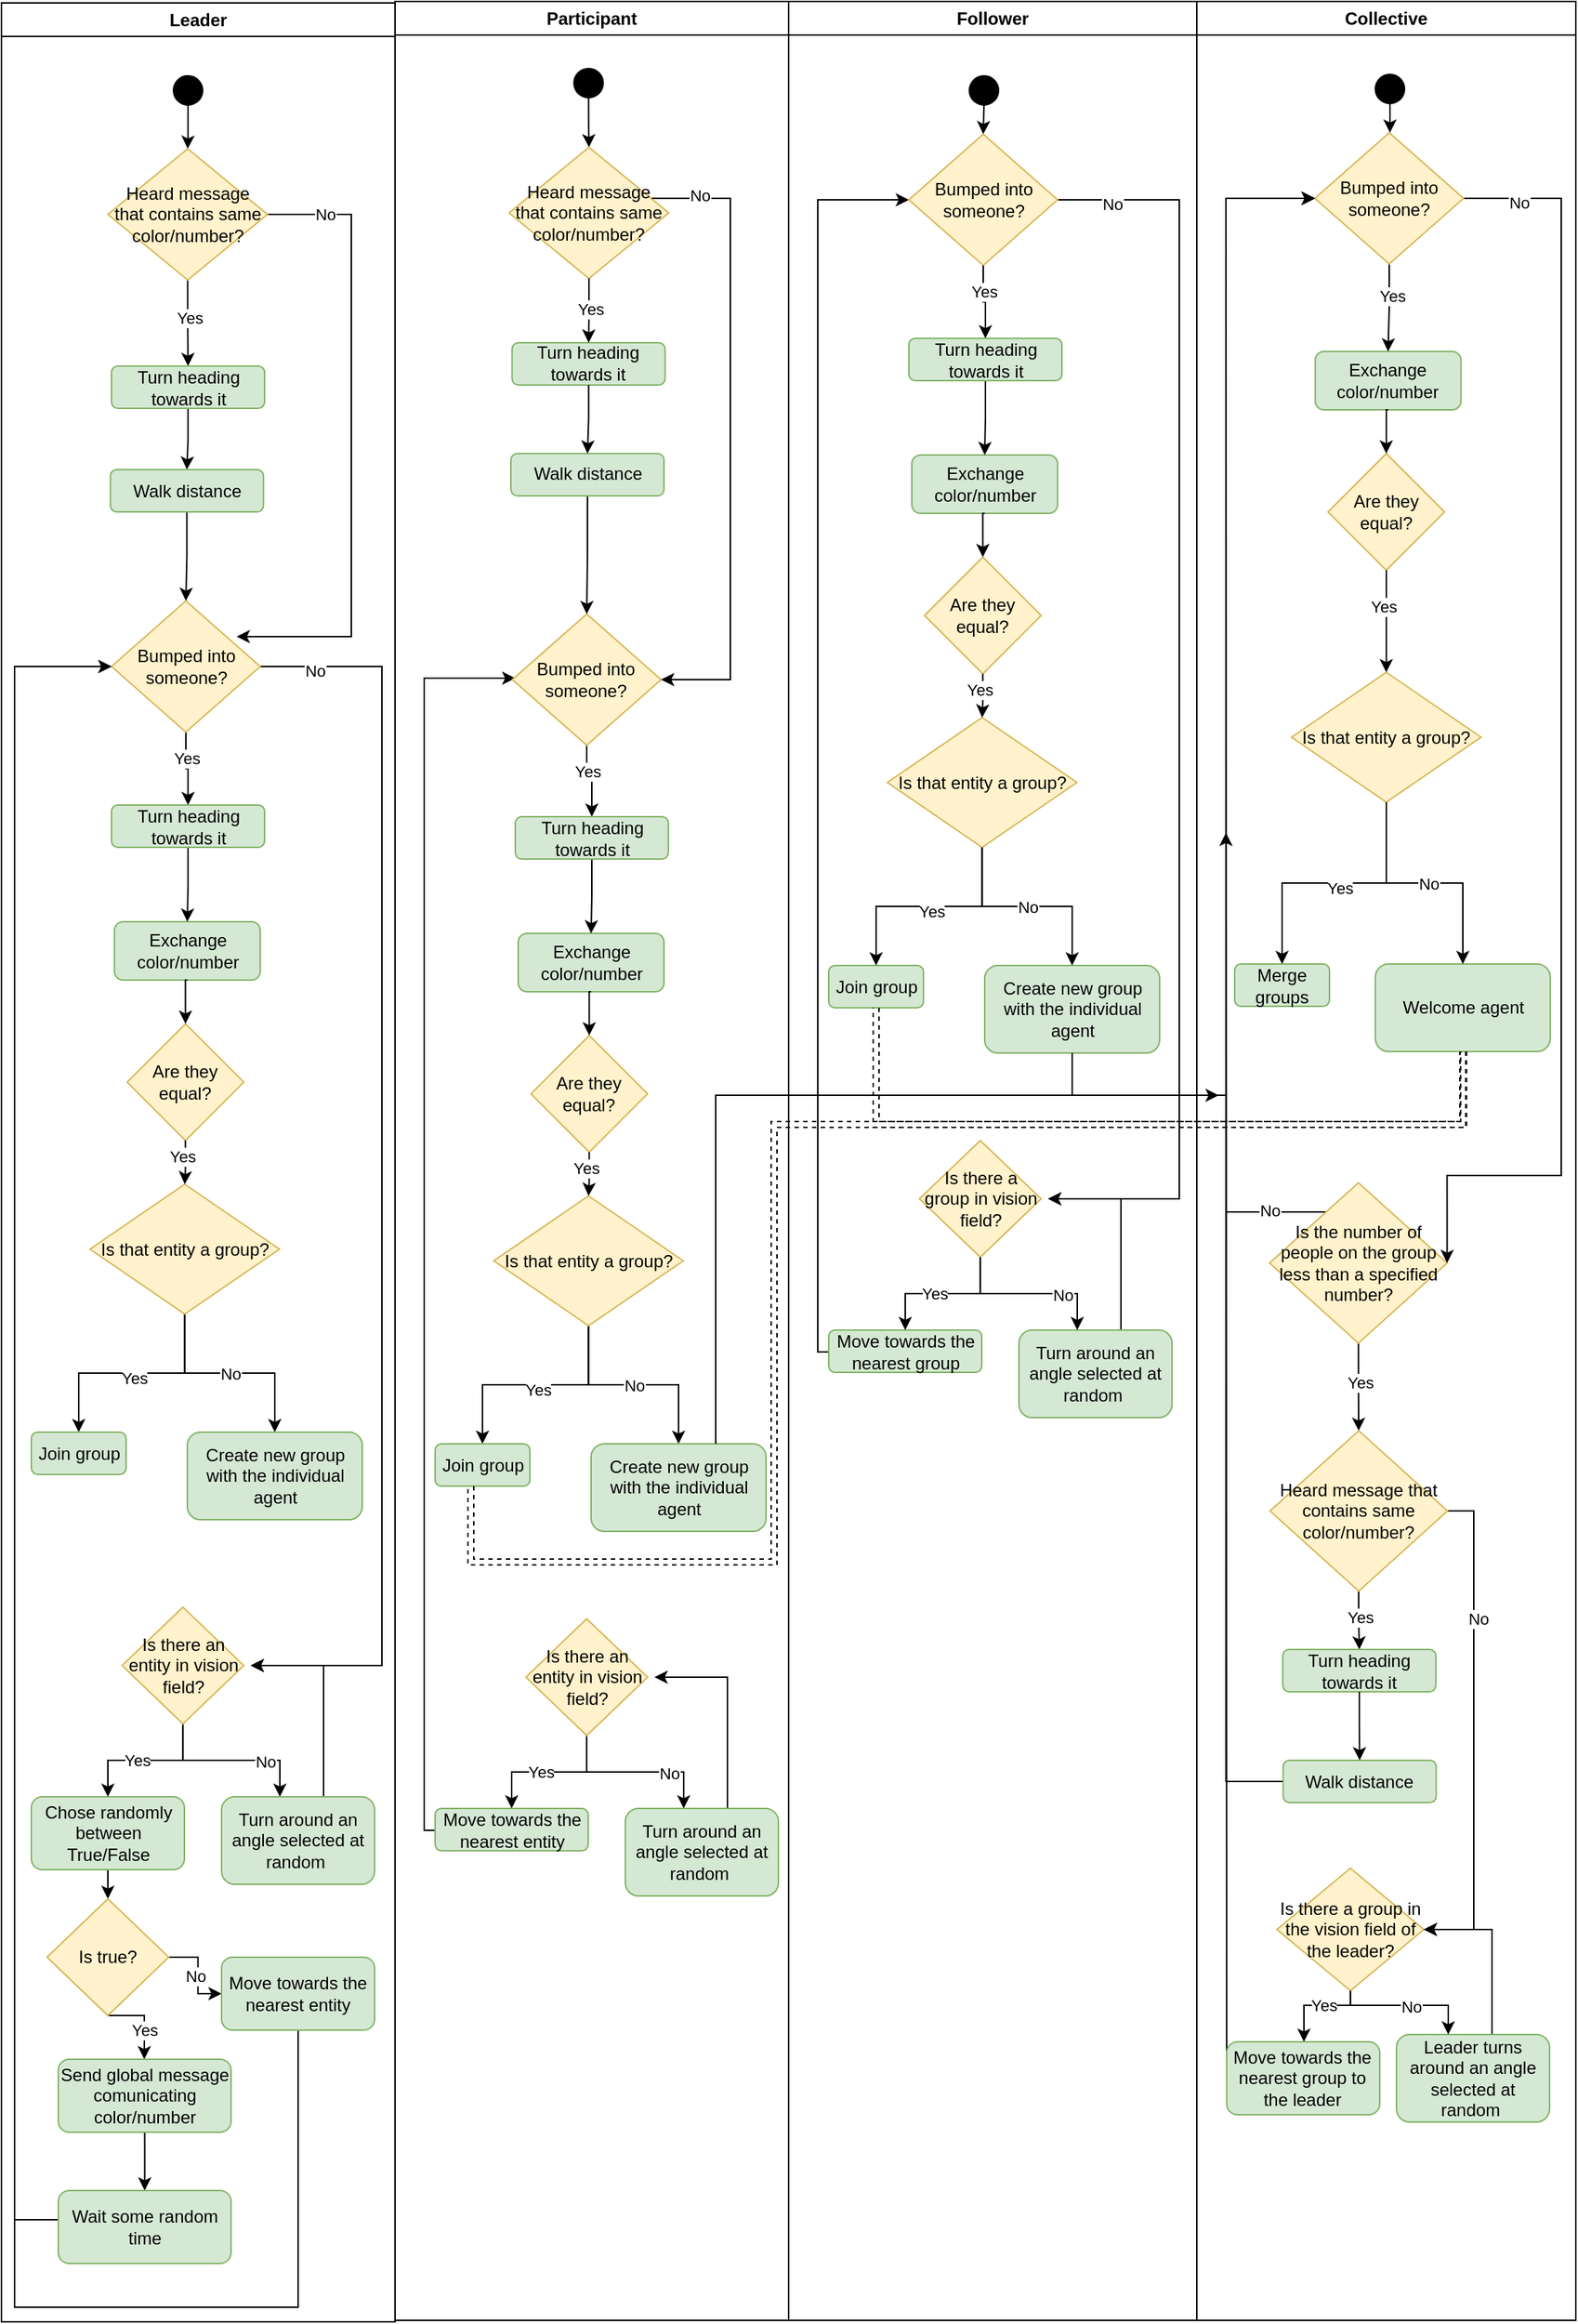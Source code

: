 <mxfile version="21.6.9" type="github">
  <diagram id="C5RBs43oDa-KdzZeNtuy" name="Page-1">
    <mxGraphModel dx="1271" dy="773" grid="1" gridSize="10" guides="1" tooltips="1" connect="1" arrows="1" fold="1" page="1" pageScale="1" pageWidth="827" pageHeight="1169" math="0" shadow="0">
      <root>
        <mxCell id="WIyWlLk6GJQsqaUBKTNV-0" />
        <mxCell id="WIyWlLk6GJQsqaUBKTNV-1" parent="WIyWlLk6GJQsqaUBKTNV-0" />
        <mxCell id="8fKHrNLKyTlODffvuiKL-0" value="Follower" style="swimlane;whiteSpace=wrap;html=1;" vertex="1" parent="WIyWlLk6GJQsqaUBKTNV-1">
          <mxGeometry x="550" y="20" width="280" height="1590" as="geometry" />
        </mxCell>
        <mxCell id="8fKHrNLKyTlODffvuiKL-1" style="edgeStyle=orthogonalEdgeStyle;rounded=0;orthogonalLoop=1;jettySize=auto;html=1;exitX=0.5;exitY=1;exitDx=0;exitDy=0;entryX=0.5;entryY=0;entryDx=0;entryDy=0;" edge="1" parent="8fKHrNLKyTlODffvuiKL-0" source="8fKHrNLKyTlODffvuiKL-2" target="8fKHrNLKyTlODffvuiKL-22">
          <mxGeometry relative="1" as="geometry" />
        </mxCell>
        <mxCell id="8fKHrNLKyTlODffvuiKL-2" value="" style="ellipse;whiteSpace=wrap;html=1;aspect=fixed;fillColor=#000000;" vertex="1" parent="8fKHrNLKyTlODffvuiKL-0">
          <mxGeometry x="124" y="51" width="20" height="20" as="geometry" />
        </mxCell>
        <mxCell id="8fKHrNLKyTlODffvuiKL-3" style="edgeStyle=orthogonalEdgeStyle;rounded=0;orthogonalLoop=1;jettySize=auto;html=1;exitX=0.5;exitY=1;exitDx=0;exitDy=0;entryX=0;entryY=0.5;entryDx=0;entryDy=0;" edge="1" parent="8fKHrNLKyTlODffvuiKL-0" source="8fKHrNLKyTlODffvuiKL-4">
          <mxGeometry relative="1" as="geometry">
            <mxPoint x="89.74" y="821" as="sourcePoint" />
            <mxPoint x="82.5" y="136" as="targetPoint" />
            <Array as="points">
              <mxPoint x="83" y="940" />
              <mxPoint x="83" y="926" />
              <mxPoint x="20" y="926" />
              <mxPoint x="20" y="136" />
            </Array>
          </mxGeometry>
        </mxCell>
        <mxCell id="8fKHrNLKyTlODffvuiKL-4" value="Move towards the nearest group" style="rounded=1;whiteSpace=wrap;html=1;fillColor=#d5e8d4;strokeColor=#82b366;" vertex="1" parent="8fKHrNLKyTlODffvuiKL-0">
          <mxGeometry x="27.5" y="911" width="105" height="29" as="geometry" />
        </mxCell>
        <mxCell id="8fKHrNLKyTlODffvuiKL-5" value="Exchange color/number" style="rounded=1;whiteSpace=wrap;html=1;fillColor=#d5e8d4;strokeColor=#82b366;" vertex="1" parent="8fKHrNLKyTlODffvuiKL-0">
          <mxGeometry x="84.5" y="311" width="100" height="40" as="geometry" />
        </mxCell>
        <mxCell id="8fKHrNLKyTlODffvuiKL-6" value="Are they equal?" style="rhombus;whiteSpace=wrap;html=1;fillColor=#fff2cc;strokeColor=#d6b656;" vertex="1" parent="8fKHrNLKyTlODffvuiKL-0">
          <mxGeometry x="93.24" y="381" width="80" height="80" as="geometry" />
        </mxCell>
        <mxCell id="8fKHrNLKyTlODffvuiKL-7" style="edgeStyle=orthogonalEdgeStyle;rounded=0;orthogonalLoop=1;jettySize=auto;html=1;exitX=0.5;exitY=1;exitDx=0;exitDy=0;entryX=0.5;entryY=0;entryDx=0;entryDy=0;" edge="1" parent="8fKHrNLKyTlODffvuiKL-0" source="8fKHrNLKyTlODffvuiKL-5" target="8fKHrNLKyTlODffvuiKL-6">
          <mxGeometry relative="1" as="geometry" />
        </mxCell>
        <mxCell id="8fKHrNLKyTlODffvuiKL-8" value="Is that entity a group?" style="rhombus;whiteSpace=wrap;html=1;fillColor=#fff2cc;strokeColor=#d6b656;" vertex="1" parent="8fKHrNLKyTlODffvuiKL-0">
          <mxGeometry x="67.74" y="491" width="130" height="89" as="geometry" />
        </mxCell>
        <mxCell id="8fKHrNLKyTlODffvuiKL-9" style="edgeStyle=orthogonalEdgeStyle;rounded=0;orthogonalLoop=1;jettySize=auto;html=1;entryX=0.5;entryY=0;entryDx=0;entryDy=0;" edge="1" parent="8fKHrNLKyTlODffvuiKL-0" source="8fKHrNLKyTlODffvuiKL-6" target="8fKHrNLKyTlODffvuiKL-8">
          <mxGeometry relative="1" as="geometry" />
        </mxCell>
        <mxCell id="8fKHrNLKyTlODffvuiKL-10" value="Yes" style="edgeLabel;html=1;align=center;verticalAlign=middle;resizable=0;points=[];" vertex="1" connectable="0" parent="8fKHrNLKyTlODffvuiKL-9">
          <mxGeometry x="-0.262" y="-2" relative="1" as="geometry">
            <mxPoint y="-1" as="offset" />
          </mxGeometry>
        </mxCell>
        <mxCell id="8fKHrNLKyTlODffvuiKL-11" value="Create new group with the individual agent" style="rounded=1;whiteSpace=wrap;html=1;fillColor=#d5e8d4;strokeColor=#82b366;" vertex="1" parent="8fKHrNLKyTlODffvuiKL-0">
          <mxGeometry x="134.5" y="661" width="120" height="60" as="geometry" />
        </mxCell>
        <mxCell id="8fKHrNLKyTlODffvuiKL-12" style="edgeStyle=orthogonalEdgeStyle;rounded=0;orthogonalLoop=1;jettySize=auto;html=1;entryX=0.5;entryY=0;entryDx=0;entryDy=0;" edge="1" parent="8fKHrNLKyTlODffvuiKL-0" source="8fKHrNLKyTlODffvuiKL-8" target="8fKHrNLKyTlODffvuiKL-11">
          <mxGeometry relative="1" as="geometry" />
        </mxCell>
        <mxCell id="8fKHrNLKyTlODffvuiKL-13" value="No" style="edgeLabel;html=1;align=center;verticalAlign=middle;resizable=0;points=[];" vertex="1" connectable="0" parent="8fKHrNLKyTlODffvuiKL-12">
          <mxGeometry x="0.214" relative="1" as="geometry">
            <mxPoint x="-15" as="offset" />
          </mxGeometry>
        </mxCell>
        <mxCell id="8fKHrNLKyTlODffvuiKL-14" value="Join group" style="rounded=1;whiteSpace=wrap;html=1;fillColor=#d5e8d4;strokeColor=#82b366;" vertex="1" parent="8fKHrNLKyTlODffvuiKL-0">
          <mxGeometry x="27.5" y="661" width="65" height="29" as="geometry" />
        </mxCell>
        <mxCell id="8fKHrNLKyTlODffvuiKL-15" style="edgeStyle=orthogonalEdgeStyle;rounded=0;orthogonalLoop=1;jettySize=auto;html=1;" edge="1" parent="8fKHrNLKyTlODffvuiKL-0" source="8fKHrNLKyTlODffvuiKL-8" target="8fKHrNLKyTlODffvuiKL-14">
          <mxGeometry relative="1" as="geometry" />
        </mxCell>
        <mxCell id="8fKHrNLKyTlODffvuiKL-16" value="Yes" style="edgeLabel;html=1;align=center;verticalAlign=middle;resizable=0;points=[];" vertex="1" connectable="0" parent="8fKHrNLKyTlODffvuiKL-15">
          <mxGeometry x="-0.148" y="3" relative="1" as="geometry">
            <mxPoint x="-10" as="offset" />
          </mxGeometry>
        </mxCell>
        <mxCell id="8fKHrNLKyTlODffvuiKL-17" style="edgeStyle=orthogonalEdgeStyle;rounded=0;orthogonalLoop=1;jettySize=auto;html=1;" edge="1" parent="8fKHrNLKyTlODffvuiKL-0" source="8fKHrNLKyTlODffvuiKL-19" target="8fKHrNLKyTlODffvuiKL-4">
          <mxGeometry relative="1" as="geometry" />
        </mxCell>
        <mxCell id="8fKHrNLKyTlODffvuiKL-18" value="Yes" style="edgeLabel;html=1;align=center;verticalAlign=middle;resizable=0;points=[];" vertex="1" connectable="0" parent="8fKHrNLKyTlODffvuiKL-17">
          <mxGeometry x="-0.413" y="-5" relative="1" as="geometry">
            <mxPoint x="-27" y="5" as="offset" />
          </mxGeometry>
        </mxCell>
        <mxCell id="8fKHrNLKyTlODffvuiKL-19" value="Is there a group in vision field?" style="rhombus;whiteSpace=wrap;html=1;fillColor=#fff2cc;strokeColor=#d6b656;" vertex="1" parent="8fKHrNLKyTlODffvuiKL-0">
          <mxGeometry x="89.74" y="781" width="83.5" height="80" as="geometry" />
        </mxCell>
        <mxCell id="8fKHrNLKyTlODffvuiKL-20" style="edgeStyle=orthogonalEdgeStyle;rounded=0;orthogonalLoop=1;jettySize=auto;html=1;" edge="1" parent="8fKHrNLKyTlODffvuiKL-0" source="8fKHrNLKyTlODffvuiKL-22">
          <mxGeometry relative="1" as="geometry">
            <mxPoint x="178" y="821" as="targetPoint" />
            <Array as="points">
              <mxPoint x="268" y="136" />
              <mxPoint x="268" y="821" />
            </Array>
          </mxGeometry>
        </mxCell>
        <mxCell id="8fKHrNLKyTlODffvuiKL-21" value="No" style="edgeLabel;html=1;align=center;verticalAlign=middle;resizable=0;points=[];" vertex="1" connectable="0" parent="8fKHrNLKyTlODffvuiKL-20">
          <mxGeometry x="-0.913" y="-3" relative="1" as="geometry">
            <mxPoint as="offset" />
          </mxGeometry>
        </mxCell>
        <mxCell id="8fKHrNLKyTlODffvuiKL-22" value="Bumped into someone?" style="rhombus;whiteSpace=wrap;html=1;fillColor=#fff2cc;strokeColor=#d6b656;" vertex="1" parent="8fKHrNLKyTlODffvuiKL-0">
          <mxGeometry x="82.5" y="91" width="102" height="90" as="geometry" />
        </mxCell>
        <mxCell id="8fKHrNLKyTlODffvuiKL-23" style="edgeStyle=orthogonalEdgeStyle;rounded=0;orthogonalLoop=1;jettySize=auto;html=1;exitX=0.5;exitY=1;exitDx=0;exitDy=0;" edge="1" parent="8fKHrNLKyTlODffvuiKL-0" source="8fKHrNLKyTlODffvuiKL-24" target="8fKHrNLKyTlODffvuiKL-5">
          <mxGeometry relative="1" as="geometry" />
        </mxCell>
        <mxCell id="8fKHrNLKyTlODffvuiKL-24" value="Turn heading towards it" style="rounded=1;whiteSpace=wrap;html=1;fillColor=#d5e8d4;strokeColor=#82b366;" vertex="1" parent="8fKHrNLKyTlODffvuiKL-0">
          <mxGeometry x="82.5" y="231" width="105" height="29" as="geometry" />
        </mxCell>
        <mxCell id="8fKHrNLKyTlODffvuiKL-25" style="edgeStyle=orthogonalEdgeStyle;rounded=0;orthogonalLoop=1;jettySize=auto;html=1;exitX=0.5;exitY=1;exitDx=0;exitDy=0;" edge="1" parent="8fKHrNLKyTlODffvuiKL-0" source="8fKHrNLKyTlODffvuiKL-22" target="8fKHrNLKyTlODffvuiKL-24">
          <mxGeometry relative="1" as="geometry" />
        </mxCell>
        <mxCell id="8fKHrNLKyTlODffvuiKL-26" value="Yes" style="edgeLabel;html=1;align=center;verticalAlign=middle;resizable=0;points=[];" vertex="1" connectable="0" parent="8fKHrNLKyTlODffvuiKL-25">
          <mxGeometry x="-0.438" y="4" relative="1" as="geometry">
            <mxPoint x="-4" y="3" as="offset" />
          </mxGeometry>
        </mxCell>
        <mxCell id="8fKHrNLKyTlODffvuiKL-27" style="edgeStyle=orthogonalEdgeStyle;rounded=0;orthogonalLoop=1;jettySize=auto;html=1;" edge="1" parent="8fKHrNLKyTlODffvuiKL-0" source="8fKHrNLKyTlODffvuiKL-28">
          <mxGeometry relative="1" as="geometry">
            <mxPoint x="178" y="821" as="targetPoint" />
            <Array as="points">
              <mxPoint x="228" y="821" />
            </Array>
          </mxGeometry>
        </mxCell>
        <mxCell id="8fKHrNLKyTlODffvuiKL-28" value="Turn around an angle selected at random&amp;nbsp;" style="rounded=1;whiteSpace=wrap;html=1;fillColor=#d5e8d4;strokeColor=#82b366;" vertex="1" parent="8fKHrNLKyTlODffvuiKL-0">
          <mxGeometry x="158" y="911" width="105" height="60" as="geometry" />
        </mxCell>
        <mxCell id="8fKHrNLKyTlODffvuiKL-29" style="edgeStyle=orthogonalEdgeStyle;rounded=0;orthogonalLoop=1;jettySize=auto;html=1;" edge="1" parent="8fKHrNLKyTlODffvuiKL-0" source="8fKHrNLKyTlODffvuiKL-19" target="8fKHrNLKyTlODffvuiKL-28">
          <mxGeometry relative="1" as="geometry">
            <Array as="points">
              <mxPoint x="131" y="886" />
              <mxPoint x="198" y="886" />
            </Array>
          </mxGeometry>
        </mxCell>
        <mxCell id="8fKHrNLKyTlODffvuiKL-30" value="No" style="edgeLabel;html=1;align=center;verticalAlign=middle;resizable=0;points=[];" vertex="1" connectable="0" parent="8fKHrNLKyTlODffvuiKL-29">
          <mxGeometry x="0.239" y="-1" relative="1" as="geometry">
            <mxPoint x="9" as="offset" />
          </mxGeometry>
        </mxCell>
        <mxCell id="8fKHrNLKyTlODffvuiKL-31" value="Participant" style="swimlane;whiteSpace=wrap;html=1;startSize=23;" vertex="1" parent="WIyWlLk6GJQsqaUBKTNV-1">
          <mxGeometry x="280" y="20" width="270" height="1590" as="geometry" />
        </mxCell>
        <mxCell id="8fKHrNLKyTlODffvuiKL-34" style="edgeStyle=orthogonalEdgeStyle;rounded=0;orthogonalLoop=1;jettySize=auto;html=1;exitX=0.5;exitY=1;exitDx=0;exitDy=0;entryX=0;entryY=0.5;entryDx=0;entryDy=0;" edge="1" parent="8fKHrNLKyTlODffvuiKL-31" source="8fKHrNLKyTlODffvuiKL-35">
          <mxGeometry relative="1" as="geometry">
            <mxPoint x="89.74" y="1149" as="sourcePoint" />
            <mxPoint x="82.5" y="464" as="targetPoint" />
            <Array as="points">
              <mxPoint x="83" y="1268" />
              <mxPoint x="83" y="1254" />
              <mxPoint x="20" y="1254" />
              <mxPoint x="20" y="464" />
            </Array>
          </mxGeometry>
        </mxCell>
        <mxCell id="8fKHrNLKyTlODffvuiKL-35" value="Move towards the nearest entity" style="rounded=1;whiteSpace=wrap;html=1;fillColor=#d5e8d4;strokeColor=#82b366;" vertex="1" parent="8fKHrNLKyTlODffvuiKL-31">
          <mxGeometry x="27.5" y="1239" width="105" height="29" as="geometry" />
        </mxCell>
        <mxCell id="8fKHrNLKyTlODffvuiKL-36" value="Exchange color/number" style="rounded=1;whiteSpace=wrap;html=1;fillColor=#d5e8d4;strokeColor=#82b366;" vertex="1" parent="8fKHrNLKyTlODffvuiKL-31">
          <mxGeometry x="84.5" y="639" width="100" height="40" as="geometry" />
        </mxCell>
        <mxCell id="8fKHrNLKyTlODffvuiKL-37" value="Are they equal?" style="rhombus;whiteSpace=wrap;html=1;fillColor=#fff2cc;strokeColor=#d6b656;" vertex="1" parent="8fKHrNLKyTlODffvuiKL-31">
          <mxGeometry x="93.24" y="709" width="80" height="80" as="geometry" />
        </mxCell>
        <mxCell id="8fKHrNLKyTlODffvuiKL-38" style="edgeStyle=orthogonalEdgeStyle;rounded=0;orthogonalLoop=1;jettySize=auto;html=1;exitX=0.5;exitY=1;exitDx=0;exitDy=0;entryX=0.5;entryY=0;entryDx=0;entryDy=0;" edge="1" parent="8fKHrNLKyTlODffvuiKL-31" source="8fKHrNLKyTlODffvuiKL-36" target="8fKHrNLKyTlODffvuiKL-37">
          <mxGeometry relative="1" as="geometry" />
        </mxCell>
        <mxCell id="8fKHrNLKyTlODffvuiKL-39" style="edgeStyle=orthogonalEdgeStyle;rounded=0;orthogonalLoop=1;jettySize=auto;html=1;entryX=0.5;entryY=0;entryDx=0;entryDy=0;" edge="1" parent="8fKHrNLKyTlODffvuiKL-31" source="8fKHrNLKyTlODffvuiKL-43" target="8fKHrNLKyTlODffvuiKL-46">
          <mxGeometry relative="1" as="geometry" />
        </mxCell>
        <mxCell id="8fKHrNLKyTlODffvuiKL-40" value="No" style="edgeLabel;html=1;align=center;verticalAlign=middle;resizable=0;points=[];" vertex="1" connectable="0" parent="8fKHrNLKyTlODffvuiKL-39">
          <mxGeometry x="0.214" relative="1" as="geometry">
            <mxPoint x="-15" as="offset" />
          </mxGeometry>
        </mxCell>
        <mxCell id="8fKHrNLKyTlODffvuiKL-41" style="edgeStyle=orthogonalEdgeStyle;rounded=0;orthogonalLoop=1;jettySize=auto;html=1;" edge="1" parent="8fKHrNLKyTlODffvuiKL-31" source="8fKHrNLKyTlODffvuiKL-43" target="8fKHrNLKyTlODffvuiKL-47">
          <mxGeometry relative="1" as="geometry" />
        </mxCell>
        <mxCell id="8fKHrNLKyTlODffvuiKL-42" value="Yes" style="edgeLabel;html=1;align=center;verticalAlign=middle;resizable=0;points=[];" vertex="1" connectable="0" parent="8fKHrNLKyTlODffvuiKL-41">
          <mxGeometry x="-0.148" y="3" relative="1" as="geometry">
            <mxPoint x="-10" as="offset" />
          </mxGeometry>
        </mxCell>
        <mxCell id="8fKHrNLKyTlODffvuiKL-43" value="Is that entity a group?" style="rhombus;whiteSpace=wrap;html=1;fillColor=#fff2cc;strokeColor=#d6b656;" vertex="1" parent="8fKHrNLKyTlODffvuiKL-31">
          <mxGeometry x="67.74" y="819" width="130" height="89" as="geometry" />
        </mxCell>
        <mxCell id="8fKHrNLKyTlODffvuiKL-44" style="edgeStyle=orthogonalEdgeStyle;rounded=0;orthogonalLoop=1;jettySize=auto;html=1;entryX=0.5;entryY=0;entryDx=0;entryDy=0;" edge="1" parent="8fKHrNLKyTlODffvuiKL-31" source="8fKHrNLKyTlODffvuiKL-37" target="8fKHrNLKyTlODffvuiKL-43">
          <mxGeometry relative="1" as="geometry" />
        </mxCell>
        <mxCell id="8fKHrNLKyTlODffvuiKL-45" value="Yes" style="edgeLabel;html=1;align=center;verticalAlign=middle;resizable=0;points=[];" vertex="1" connectable="0" parent="8fKHrNLKyTlODffvuiKL-44">
          <mxGeometry x="-0.262" y="-2" relative="1" as="geometry">
            <mxPoint y="-1" as="offset" />
          </mxGeometry>
        </mxCell>
        <mxCell id="8fKHrNLKyTlODffvuiKL-46" value="Create new group with the individual agent" style="rounded=1;whiteSpace=wrap;html=1;fillColor=#d5e8d4;strokeColor=#82b366;" vertex="1" parent="8fKHrNLKyTlODffvuiKL-31">
          <mxGeometry x="134.5" y="989" width="120" height="60" as="geometry" />
        </mxCell>
        <mxCell id="8fKHrNLKyTlODffvuiKL-47" value="Join group" style="rounded=1;whiteSpace=wrap;html=1;fillColor=#d5e8d4;strokeColor=#82b366;" vertex="1" parent="8fKHrNLKyTlODffvuiKL-31">
          <mxGeometry x="27.5" y="989" width="65" height="29" as="geometry" />
        </mxCell>
        <mxCell id="8fKHrNLKyTlODffvuiKL-48" style="edgeStyle=orthogonalEdgeStyle;rounded=0;orthogonalLoop=1;jettySize=auto;html=1;" edge="1" parent="8fKHrNLKyTlODffvuiKL-31" source="8fKHrNLKyTlODffvuiKL-52" target="8fKHrNLKyTlODffvuiKL-35">
          <mxGeometry relative="1" as="geometry" />
        </mxCell>
        <mxCell id="8fKHrNLKyTlODffvuiKL-49" value="Yes" style="edgeLabel;html=1;align=center;verticalAlign=middle;resizable=0;points=[];" vertex="1" connectable="0" parent="8fKHrNLKyTlODffvuiKL-48">
          <mxGeometry x="-0.413" y="-5" relative="1" as="geometry">
            <mxPoint x="-27" y="5" as="offset" />
          </mxGeometry>
        </mxCell>
        <mxCell id="8fKHrNLKyTlODffvuiKL-50" style="edgeStyle=orthogonalEdgeStyle;rounded=0;orthogonalLoop=1;jettySize=auto;html=1;" edge="1" parent="8fKHrNLKyTlODffvuiKL-31" source="8fKHrNLKyTlODffvuiKL-52" target="8fKHrNLKyTlODffvuiKL-61">
          <mxGeometry relative="1" as="geometry">
            <Array as="points">
              <mxPoint x="131" y="1214" />
              <mxPoint x="198" y="1214" />
            </Array>
          </mxGeometry>
        </mxCell>
        <mxCell id="8fKHrNLKyTlODffvuiKL-51" value="No" style="edgeLabel;html=1;align=center;verticalAlign=middle;resizable=0;points=[];" vertex="1" connectable="0" parent="8fKHrNLKyTlODffvuiKL-50">
          <mxGeometry x="0.239" y="-1" relative="1" as="geometry">
            <mxPoint x="9" as="offset" />
          </mxGeometry>
        </mxCell>
        <mxCell id="8fKHrNLKyTlODffvuiKL-52" value="Is there an entity in vision field?" style="rhombus;whiteSpace=wrap;html=1;fillColor=#fff2cc;strokeColor=#d6b656;" vertex="1" parent="8fKHrNLKyTlODffvuiKL-31">
          <mxGeometry x="89.74" y="1109" width="83.5" height="80" as="geometry" />
        </mxCell>
        <mxCell id="8fKHrNLKyTlODffvuiKL-53" style="edgeStyle=orthogonalEdgeStyle;rounded=0;orthogonalLoop=1;jettySize=auto;html=1;exitX=0.5;exitY=1;exitDx=0;exitDy=0;" edge="1" parent="8fKHrNLKyTlODffvuiKL-31" source="8fKHrNLKyTlODffvuiKL-57" target="8fKHrNLKyTlODffvuiKL-59">
          <mxGeometry relative="1" as="geometry" />
        </mxCell>
        <mxCell id="8fKHrNLKyTlODffvuiKL-54" value="Yes" style="edgeLabel;html=1;align=center;verticalAlign=middle;resizable=0;points=[];" vertex="1" connectable="0" parent="8fKHrNLKyTlODffvuiKL-53">
          <mxGeometry x="-0.438" y="4" relative="1" as="geometry">
            <mxPoint x="-4" y="3" as="offset" />
          </mxGeometry>
        </mxCell>
        <mxCell id="8fKHrNLKyTlODffvuiKL-57" value="Bumped into someone?" style="rhombus;whiteSpace=wrap;html=1;fillColor=#fff2cc;strokeColor=#d6b656;" vertex="1" parent="8fKHrNLKyTlODffvuiKL-31">
          <mxGeometry x="80.49" y="420" width="102" height="90" as="geometry" />
        </mxCell>
        <mxCell id="8fKHrNLKyTlODffvuiKL-58" style="edgeStyle=orthogonalEdgeStyle;rounded=0;orthogonalLoop=1;jettySize=auto;html=1;exitX=0.5;exitY=1;exitDx=0;exitDy=0;" edge="1" parent="8fKHrNLKyTlODffvuiKL-31" source="8fKHrNLKyTlODffvuiKL-59" target="8fKHrNLKyTlODffvuiKL-36">
          <mxGeometry relative="1" as="geometry" />
        </mxCell>
        <mxCell id="8fKHrNLKyTlODffvuiKL-59" value="Turn heading towards it" style="rounded=1;whiteSpace=wrap;html=1;fillColor=#d5e8d4;strokeColor=#82b366;" vertex="1" parent="8fKHrNLKyTlODffvuiKL-31">
          <mxGeometry x="82.5" y="559" width="105" height="29" as="geometry" />
        </mxCell>
        <mxCell id="8fKHrNLKyTlODffvuiKL-60" style="edgeStyle=orthogonalEdgeStyle;rounded=0;orthogonalLoop=1;jettySize=auto;html=1;" edge="1" parent="8fKHrNLKyTlODffvuiKL-31" source="8fKHrNLKyTlODffvuiKL-61">
          <mxGeometry relative="1" as="geometry">
            <mxPoint x="178" y="1149" as="targetPoint" />
            <Array as="points">
              <mxPoint x="228" y="1149" />
            </Array>
          </mxGeometry>
        </mxCell>
        <mxCell id="8fKHrNLKyTlODffvuiKL-61" value="Turn around an angle selected at random&amp;nbsp;" style="rounded=1;whiteSpace=wrap;html=1;fillColor=#d5e8d4;strokeColor=#82b366;" vertex="1" parent="8fKHrNLKyTlODffvuiKL-31">
          <mxGeometry x="158" y="1239" width="105" height="60" as="geometry" />
        </mxCell>
        <mxCell id="8fKHrNLKyTlODffvuiKL-176" value="" style="edgeStyle=orthogonalEdgeStyle;rounded=0;orthogonalLoop=1;jettySize=auto;html=1;" edge="1" parent="8fKHrNLKyTlODffvuiKL-31" source="8fKHrNLKyTlODffvuiKL-164" target="8fKHrNLKyTlODffvuiKL-167">
          <mxGeometry relative="1" as="geometry" />
        </mxCell>
        <mxCell id="8fKHrNLKyTlODffvuiKL-164" value="" style="ellipse;whiteSpace=wrap;html=1;aspect=fixed;fillColor=#000000;" vertex="1" parent="8fKHrNLKyTlODffvuiKL-31">
          <mxGeometry x="122.76" y="45.97" width="20" height="20" as="geometry" />
        </mxCell>
        <mxCell id="8fKHrNLKyTlODffvuiKL-174" style="edgeStyle=orthogonalEdgeStyle;rounded=0;orthogonalLoop=1;jettySize=auto;html=1;" edge="1" parent="8fKHrNLKyTlODffvuiKL-31" source="8fKHrNLKyTlODffvuiKL-167" target="8fKHrNLKyTlODffvuiKL-57">
          <mxGeometry relative="1" as="geometry">
            <Array as="points">
              <mxPoint x="230" y="135" />
              <mxPoint x="230" y="465" />
            </Array>
          </mxGeometry>
        </mxCell>
        <mxCell id="8fKHrNLKyTlODffvuiKL-179" value="No" style="edgeLabel;html=1;align=center;verticalAlign=middle;resizable=0;points=[];" vertex="1" connectable="0" parent="8fKHrNLKyTlODffvuiKL-174">
          <mxGeometry x="-0.846" y="2" relative="1" as="geometry">
            <mxPoint as="offset" />
          </mxGeometry>
        </mxCell>
        <mxCell id="8fKHrNLKyTlODffvuiKL-167" value="Heard message that contains same color/number?" style="rhombus;whiteSpace=wrap;html=1;fillColor=#fff2cc;strokeColor=#d6b656;" vertex="1" parent="8fKHrNLKyTlODffvuiKL-31">
          <mxGeometry x="78.26" y="99.97" width="109.5" height="90" as="geometry" />
        </mxCell>
        <mxCell id="8fKHrNLKyTlODffvuiKL-169" value="Turn heading towards it" style="rounded=1;whiteSpace=wrap;html=1;fillColor=#d5e8d4;strokeColor=#82b366;" vertex="1" parent="8fKHrNLKyTlODffvuiKL-31">
          <mxGeometry x="80.26" y="233.97" width="105" height="29" as="geometry" />
        </mxCell>
        <mxCell id="8fKHrNLKyTlODffvuiKL-166" value="" style="edgeStyle=orthogonalEdgeStyle;rounded=0;orthogonalLoop=1;jettySize=auto;html=1;" edge="1" parent="8fKHrNLKyTlODffvuiKL-31" source="8fKHrNLKyTlODffvuiKL-167" target="8fKHrNLKyTlODffvuiKL-169">
          <mxGeometry relative="1" as="geometry" />
        </mxCell>
        <mxCell id="8fKHrNLKyTlODffvuiKL-172" value="Yes" style="edgeLabel;html=1;align=center;verticalAlign=middle;resizable=0;points=[];" vertex="1" connectable="0" parent="8fKHrNLKyTlODffvuiKL-166">
          <mxGeometry x="-0.195" y="1" relative="1" as="geometry">
            <mxPoint y="3" as="offset" />
          </mxGeometry>
        </mxCell>
        <mxCell id="8fKHrNLKyTlODffvuiKL-180" style="edgeStyle=orthogonalEdgeStyle;rounded=0;orthogonalLoop=1;jettySize=auto;html=1;" edge="1" parent="8fKHrNLKyTlODffvuiKL-31" source="8fKHrNLKyTlODffvuiKL-171" target="8fKHrNLKyTlODffvuiKL-57">
          <mxGeometry relative="1" as="geometry" />
        </mxCell>
        <mxCell id="8fKHrNLKyTlODffvuiKL-171" value="Walk distance" style="rounded=1;whiteSpace=wrap;html=1;fillColor=#d5e8d4;strokeColor=#82b366;" vertex="1" parent="8fKHrNLKyTlODffvuiKL-31">
          <mxGeometry x="79.5" y="309.97" width="105" height="29" as="geometry" />
        </mxCell>
        <mxCell id="8fKHrNLKyTlODffvuiKL-168" value="" style="edgeStyle=orthogonalEdgeStyle;rounded=0;orthogonalLoop=1;jettySize=auto;html=1;" edge="1" parent="8fKHrNLKyTlODffvuiKL-31" source="8fKHrNLKyTlODffvuiKL-169" target="8fKHrNLKyTlODffvuiKL-171">
          <mxGeometry relative="1" as="geometry" />
        </mxCell>
        <mxCell id="8fKHrNLKyTlODffvuiKL-62" value="Collective" style="swimlane;whiteSpace=wrap;html=1;" vertex="1" parent="WIyWlLk6GJQsqaUBKTNV-1">
          <mxGeometry x="830" y="20" width="260" height="1590" as="geometry" />
        </mxCell>
        <mxCell id="8fKHrNLKyTlODffvuiKL-63" value="" style="ellipse;whiteSpace=wrap;html=1;aspect=fixed;fillColor=#000000;" vertex="1" parent="8fKHrNLKyTlODffvuiKL-62">
          <mxGeometry x="122.5" y="50" width="20" height="20" as="geometry" />
        </mxCell>
        <mxCell id="8fKHrNLKyTlODffvuiKL-193" style="edgeStyle=orthogonalEdgeStyle;rounded=0;orthogonalLoop=1;jettySize=auto;html=1;" edge="1" parent="8fKHrNLKyTlODffvuiKL-62" source="8fKHrNLKyTlODffvuiKL-65" target="8fKHrNLKyTlODffvuiKL-87">
          <mxGeometry relative="1" as="geometry">
            <Array as="points">
              <mxPoint x="20" y="135" />
            </Array>
          </mxGeometry>
        </mxCell>
        <mxCell id="8fKHrNLKyTlODffvuiKL-65" value="Move towards the nearest group to the leader" style="rounded=1;whiteSpace=wrap;html=1;fillColor=#d5e8d4;strokeColor=#82b366;" vertex="1" parent="8fKHrNLKyTlODffvuiKL-62">
          <mxGeometry x="20.49" y="1399" width="105" height="50" as="geometry" />
        </mxCell>
        <mxCell id="8fKHrNLKyTlODffvuiKL-66" value="Exchange color/number" style="rounded=1;whiteSpace=wrap;html=1;fillColor=#d5e8d4;strokeColor=#82b366;" vertex="1" parent="8fKHrNLKyTlODffvuiKL-62">
          <mxGeometry x="81.24" y="240" width="100" height="40" as="geometry" />
        </mxCell>
        <mxCell id="8fKHrNLKyTlODffvuiKL-67" value="Are they equal?" style="rhombus;whiteSpace=wrap;html=1;fillColor=#fff2cc;strokeColor=#d6b656;" vertex="1" parent="8fKHrNLKyTlODffvuiKL-62">
          <mxGeometry x="89.98" y="310" width="80" height="80" as="geometry" />
        </mxCell>
        <mxCell id="8fKHrNLKyTlODffvuiKL-68" style="edgeStyle=orthogonalEdgeStyle;rounded=0;orthogonalLoop=1;jettySize=auto;html=1;exitX=0.5;exitY=1;exitDx=0;exitDy=0;entryX=0.5;entryY=0;entryDx=0;entryDy=0;" edge="1" parent="8fKHrNLKyTlODffvuiKL-62" source="8fKHrNLKyTlODffvuiKL-66" target="8fKHrNLKyTlODffvuiKL-67">
          <mxGeometry relative="1" as="geometry" />
        </mxCell>
        <mxCell id="8fKHrNLKyTlODffvuiKL-69" value="Is that entity a group?" style="rhombus;whiteSpace=wrap;html=1;fillColor=#fff2cc;strokeColor=#d6b656;" vertex="1" parent="8fKHrNLKyTlODffvuiKL-62">
          <mxGeometry x="64.99" y="460" width="130" height="89" as="geometry" />
        </mxCell>
        <mxCell id="8fKHrNLKyTlODffvuiKL-70" style="edgeStyle=orthogonalEdgeStyle;rounded=0;orthogonalLoop=1;jettySize=auto;html=1;entryX=0.5;entryY=0;entryDx=0;entryDy=0;" edge="1" parent="8fKHrNLKyTlODffvuiKL-62" source="8fKHrNLKyTlODffvuiKL-67" target="8fKHrNLKyTlODffvuiKL-69">
          <mxGeometry relative="1" as="geometry" />
        </mxCell>
        <mxCell id="8fKHrNLKyTlODffvuiKL-71" value="Yes" style="edgeLabel;html=1;align=center;verticalAlign=middle;resizable=0;points=[];" vertex="1" connectable="0" parent="8fKHrNLKyTlODffvuiKL-70">
          <mxGeometry x="-0.262" y="-2" relative="1" as="geometry">
            <mxPoint y="-1" as="offset" />
          </mxGeometry>
        </mxCell>
        <mxCell id="8fKHrNLKyTlODffvuiKL-72" value="Welcome agent" style="rounded=1;whiteSpace=wrap;html=1;fillColor=#d5e8d4;strokeColor=#82b366;" vertex="1" parent="8fKHrNLKyTlODffvuiKL-62">
          <mxGeometry x="122.5" y="660" width="120" height="60" as="geometry" />
        </mxCell>
        <mxCell id="8fKHrNLKyTlODffvuiKL-73" style="edgeStyle=orthogonalEdgeStyle;rounded=0;orthogonalLoop=1;jettySize=auto;html=1;entryX=0.5;entryY=0;entryDx=0;entryDy=0;" edge="1" parent="8fKHrNLKyTlODffvuiKL-62" source="8fKHrNLKyTlODffvuiKL-69" target="8fKHrNLKyTlODffvuiKL-72">
          <mxGeometry relative="1" as="geometry" />
        </mxCell>
        <mxCell id="8fKHrNLKyTlODffvuiKL-74" value="No" style="edgeLabel;html=1;align=center;verticalAlign=middle;resizable=0;points=[];" vertex="1" connectable="0" parent="8fKHrNLKyTlODffvuiKL-73">
          <mxGeometry x="0.214" relative="1" as="geometry">
            <mxPoint x="-15" as="offset" />
          </mxGeometry>
        </mxCell>
        <mxCell id="8fKHrNLKyTlODffvuiKL-75" value="Merge groups" style="rounded=1;whiteSpace=wrap;html=1;fillColor=#d5e8d4;strokeColor=#82b366;" vertex="1" parent="8fKHrNLKyTlODffvuiKL-62">
          <mxGeometry x="26" y="660" width="65" height="29" as="geometry" />
        </mxCell>
        <mxCell id="8fKHrNLKyTlODffvuiKL-76" style="edgeStyle=orthogonalEdgeStyle;rounded=0;orthogonalLoop=1;jettySize=auto;html=1;" edge="1" parent="8fKHrNLKyTlODffvuiKL-62" source="8fKHrNLKyTlODffvuiKL-69" target="8fKHrNLKyTlODffvuiKL-75">
          <mxGeometry relative="1" as="geometry" />
        </mxCell>
        <mxCell id="8fKHrNLKyTlODffvuiKL-77" value="Yes" style="edgeLabel;html=1;align=center;verticalAlign=middle;resizable=0;points=[];" vertex="1" connectable="0" parent="8fKHrNLKyTlODffvuiKL-76">
          <mxGeometry x="-0.148" y="3" relative="1" as="geometry">
            <mxPoint x="-10" as="offset" />
          </mxGeometry>
        </mxCell>
        <mxCell id="8fKHrNLKyTlODffvuiKL-80" style="edgeStyle=orthogonalEdgeStyle;rounded=0;orthogonalLoop=1;jettySize=auto;html=1;" edge="1" parent="8fKHrNLKyTlODffvuiKL-62" source="8fKHrNLKyTlODffvuiKL-82" target="8fKHrNLKyTlODffvuiKL-87">
          <mxGeometry relative="1" as="geometry">
            <Array as="points">
              <mxPoint x="20" y="830" />
              <mxPoint x="20" y="135" />
            </Array>
          </mxGeometry>
        </mxCell>
        <mxCell id="8fKHrNLKyTlODffvuiKL-81" value="No" style="edgeLabel;html=1;align=center;verticalAlign=middle;resizable=0;points=[];" vertex="1" connectable="0" parent="8fKHrNLKyTlODffvuiKL-80">
          <mxGeometry x="-0.954" y="-1" relative="1" as="geometry">
            <mxPoint x="-20" as="offset" />
          </mxGeometry>
        </mxCell>
        <mxCell id="8fKHrNLKyTlODffvuiKL-183" style="edgeStyle=orthogonalEdgeStyle;rounded=0;orthogonalLoop=1;jettySize=auto;html=1;exitX=0.5;exitY=1;exitDx=0;exitDy=0;" edge="1" parent="8fKHrNLKyTlODffvuiKL-62" source="8fKHrNLKyTlODffvuiKL-82" target="8fKHrNLKyTlODffvuiKL-182">
          <mxGeometry relative="1" as="geometry" />
        </mxCell>
        <mxCell id="8fKHrNLKyTlODffvuiKL-184" value="Yes" style="edgeLabel;html=1;align=center;verticalAlign=middle;resizable=0;points=[];" vertex="1" connectable="0" parent="8fKHrNLKyTlODffvuiKL-183">
          <mxGeometry x="-0.127" y="1" relative="1" as="geometry">
            <mxPoint as="offset" />
          </mxGeometry>
        </mxCell>
        <mxCell id="8fKHrNLKyTlODffvuiKL-82" value="Is the number of people on the group less than a specified number?" style="rhombus;whiteSpace=wrap;html=1;fillColor=#fff2cc;strokeColor=#d6b656;" vertex="1" parent="8fKHrNLKyTlODffvuiKL-62">
          <mxGeometry x="50" y="810" width="121.74" height="110" as="geometry" />
        </mxCell>
        <mxCell id="8fKHrNLKyTlODffvuiKL-83" style="edgeStyle=orthogonalEdgeStyle;rounded=0;orthogonalLoop=1;jettySize=auto;html=1;entryX=1;entryY=0.5;entryDx=0;entryDy=0;" edge="1" parent="8fKHrNLKyTlODffvuiKL-62" source="8fKHrNLKyTlODffvuiKL-87" target="8fKHrNLKyTlODffvuiKL-82">
          <mxGeometry relative="1" as="geometry">
            <mxPoint x="188" y="820" as="targetPoint" />
            <Array as="points">
              <mxPoint x="250" y="135" />
              <mxPoint x="250" y="805" />
            </Array>
          </mxGeometry>
        </mxCell>
        <mxCell id="8fKHrNLKyTlODffvuiKL-84" value="No" style="edgeLabel;html=1;align=center;verticalAlign=middle;resizable=0;points=[];" vertex="1" connectable="0" parent="8fKHrNLKyTlODffvuiKL-83">
          <mxGeometry x="-0.913" y="-3" relative="1" as="geometry">
            <mxPoint as="offset" />
          </mxGeometry>
        </mxCell>
        <mxCell id="8fKHrNLKyTlODffvuiKL-85" style="edgeStyle=orthogonalEdgeStyle;rounded=0;orthogonalLoop=1;jettySize=auto;html=1;" edge="1" parent="8fKHrNLKyTlODffvuiKL-62" source="8fKHrNLKyTlODffvuiKL-87" target="8fKHrNLKyTlODffvuiKL-66">
          <mxGeometry relative="1" as="geometry" />
        </mxCell>
        <mxCell id="8fKHrNLKyTlODffvuiKL-86" value="Yes" style="edgeLabel;html=1;align=center;verticalAlign=middle;resizable=0;points=[];" vertex="1" connectable="0" parent="8fKHrNLKyTlODffvuiKL-85">
          <mxGeometry x="-0.245" y="2" relative="1" as="geometry">
            <mxPoint y="-1" as="offset" />
          </mxGeometry>
        </mxCell>
        <mxCell id="8fKHrNLKyTlODffvuiKL-87" value="Bumped into someone?" style="rhombus;whiteSpace=wrap;html=1;fillColor=#fff2cc;strokeColor=#d6b656;" vertex="1" parent="8fKHrNLKyTlODffvuiKL-62">
          <mxGeometry x="81" y="90" width="102" height="90" as="geometry" />
        </mxCell>
        <mxCell id="8fKHrNLKyTlODffvuiKL-88" value="" style="edgeStyle=orthogonalEdgeStyle;rounded=0;orthogonalLoop=1;jettySize=auto;html=1;" edge="1" parent="8fKHrNLKyTlODffvuiKL-62" source="8fKHrNLKyTlODffvuiKL-63" target="8fKHrNLKyTlODffvuiKL-87">
          <mxGeometry relative="1" as="geometry" />
        </mxCell>
        <mxCell id="8fKHrNLKyTlODffvuiKL-89" style="edgeStyle=orthogonalEdgeStyle;rounded=0;orthogonalLoop=1;jettySize=auto;html=1;exitX=0.5;exitY=1;exitDx=0;exitDy=0;" edge="1" parent="8fKHrNLKyTlODffvuiKL-62" source="8fKHrNLKyTlODffvuiKL-91" target="8fKHrNLKyTlODffvuiKL-65">
          <mxGeometry relative="1" as="geometry">
            <Array as="points">
              <mxPoint x="105.49" y="1374" />
              <mxPoint x="73.49" y="1374" />
            </Array>
          </mxGeometry>
        </mxCell>
        <mxCell id="8fKHrNLKyTlODffvuiKL-90" value="Yes" style="edgeLabel;html=1;align=center;verticalAlign=middle;resizable=0;points=[];" vertex="1" connectable="0" parent="8fKHrNLKyTlODffvuiKL-89">
          <mxGeometry x="0.04" relative="1" as="geometry">
            <mxPoint x="6" as="offset" />
          </mxGeometry>
        </mxCell>
        <mxCell id="8fKHrNLKyTlODffvuiKL-91" value="Is there a group in the vision field of the leader?" style="rhombus;whiteSpace=wrap;html=1;fillColor=#fff2cc;strokeColor=#d6b656;" vertex="1" parent="8fKHrNLKyTlODffvuiKL-62">
          <mxGeometry x="54.98" y="1280" width="100.76" height="84" as="geometry" />
        </mxCell>
        <mxCell id="8fKHrNLKyTlODffvuiKL-92" style="edgeStyle=orthogonalEdgeStyle;rounded=0;orthogonalLoop=1;jettySize=auto;html=1;entryX=1;entryY=0.5;entryDx=0;entryDy=0;" edge="1" parent="8fKHrNLKyTlODffvuiKL-62" source="8fKHrNLKyTlODffvuiKL-93" target="8fKHrNLKyTlODffvuiKL-91">
          <mxGeometry relative="1" as="geometry">
            <mxPoint x="151.99" y="1304" as="targetPoint" />
            <Array as="points">
              <mxPoint x="202.49" y="1322" />
            </Array>
          </mxGeometry>
        </mxCell>
        <mxCell id="8fKHrNLKyTlODffvuiKL-93" value="Leader turns around an angle selected at random&amp;nbsp;" style="rounded=1;whiteSpace=wrap;html=1;fillColor=#d5e8d4;strokeColor=#82b366;" vertex="1" parent="8fKHrNLKyTlODffvuiKL-62">
          <mxGeometry x="136.99" y="1394" width="105" height="60" as="geometry" />
        </mxCell>
        <mxCell id="8fKHrNLKyTlODffvuiKL-94" style="edgeStyle=orthogonalEdgeStyle;rounded=0;orthogonalLoop=1;jettySize=auto;html=1;" edge="1" parent="8fKHrNLKyTlODffvuiKL-62" source="8fKHrNLKyTlODffvuiKL-91" target="8fKHrNLKyTlODffvuiKL-93">
          <mxGeometry relative="1" as="geometry">
            <Array as="points">
              <mxPoint x="105.49" y="1374" />
              <mxPoint x="172.49" y="1374" />
            </Array>
          </mxGeometry>
        </mxCell>
        <mxCell id="8fKHrNLKyTlODffvuiKL-95" value="No" style="edgeLabel;html=1;align=center;verticalAlign=middle;resizable=0;points=[];" vertex="1" connectable="0" parent="8fKHrNLKyTlODffvuiKL-94">
          <mxGeometry x="0.239" y="-1" relative="1" as="geometry">
            <mxPoint x="-9" as="offset" />
          </mxGeometry>
        </mxCell>
        <mxCell id="8fKHrNLKyTlODffvuiKL-96" value="" style="endArrow=classic;html=1;rounded=0;" edge="1" parent="8fKHrNLKyTlODffvuiKL-62">
          <mxGeometry width="50" height="50" relative="1" as="geometry">
            <mxPoint x="20" y="760" as="sourcePoint" />
            <mxPoint x="20" y="570" as="targetPoint" />
          </mxGeometry>
        </mxCell>
        <mxCell id="8fKHrNLKyTlODffvuiKL-188" style="edgeStyle=orthogonalEdgeStyle;rounded=0;orthogonalLoop=1;jettySize=auto;html=1;" edge="1" parent="8fKHrNLKyTlODffvuiKL-62" source="8fKHrNLKyTlODffvuiKL-182" target="8fKHrNLKyTlODffvuiKL-185">
          <mxGeometry relative="1" as="geometry" />
        </mxCell>
        <mxCell id="8fKHrNLKyTlODffvuiKL-189" value="Yes" style="edgeLabel;html=1;align=center;verticalAlign=middle;resizable=0;points=[];" vertex="1" connectable="0" parent="8fKHrNLKyTlODffvuiKL-188">
          <mxGeometry x="-0.161" y="1" relative="1" as="geometry">
            <mxPoint y="1" as="offset" />
          </mxGeometry>
        </mxCell>
        <mxCell id="8fKHrNLKyTlODffvuiKL-191" style="edgeStyle=orthogonalEdgeStyle;rounded=0;orthogonalLoop=1;jettySize=auto;html=1;" edge="1" parent="8fKHrNLKyTlODffvuiKL-62" source="8fKHrNLKyTlODffvuiKL-182" target="8fKHrNLKyTlODffvuiKL-91">
          <mxGeometry relative="1" as="geometry">
            <Array as="points">
              <mxPoint x="190" y="1035" />
              <mxPoint x="190" y="1322" />
            </Array>
          </mxGeometry>
        </mxCell>
        <mxCell id="8fKHrNLKyTlODffvuiKL-192" value="No" style="edgeLabel;html=1;align=center;verticalAlign=middle;resizable=0;points=[];" vertex="1" connectable="0" parent="8fKHrNLKyTlODffvuiKL-191">
          <mxGeometry x="-0.668" y="3" relative="1" as="geometry">
            <mxPoint y="35" as="offset" />
          </mxGeometry>
        </mxCell>
        <mxCell id="8fKHrNLKyTlODffvuiKL-182" value="Heard message that contains same color/number?" style="rhombus;whiteSpace=wrap;html=1;fillColor=#fff2cc;strokeColor=#d6b656;" vertex="1" parent="8fKHrNLKyTlODffvuiKL-62">
          <mxGeometry x="50.24" y="980" width="121.74" height="110" as="geometry" />
        </mxCell>
        <mxCell id="8fKHrNLKyTlODffvuiKL-185" value="Turn heading towards it" style="rounded=1;whiteSpace=wrap;html=1;fillColor=#d5e8d4;strokeColor=#82b366;" vertex="1" parent="8fKHrNLKyTlODffvuiKL-62">
          <mxGeometry x="58.98" y="1130" width="105" height="29" as="geometry" />
        </mxCell>
        <mxCell id="8fKHrNLKyTlODffvuiKL-190" style="edgeStyle=orthogonalEdgeStyle;rounded=0;orthogonalLoop=1;jettySize=auto;html=1;" edge="1" parent="8fKHrNLKyTlODffvuiKL-62" source="8fKHrNLKyTlODffvuiKL-186" target="8fKHrNLKyTlODffvuiKL-87">
          <mxGeometry relative="1" as="geometry">
            <Array as="points">
              <mxPoint x="20" y="1220" />
              <mxPoint x="20" y="135" />
            </Array>
          </mxGeometry>
        </mxCell>
        <mxCell id="8fKHrNLKyTlODffvuiKL-186" value="Walk distance" style="rounded=1;whiteSpace=wrap;html=1;fillColor=#d5e8d4;strokeColor=#82b366;" vertex="1" parent="8fKHrNLKyTlODffvuiKL-62">
          <mxGeometry x="59.22" y="1206" width="105" height="29" as="geometry" />
        </mxCell>
        <mxCell id="8fKHrNLKyTlODffvuiKL-187" value="" style="edgeStyle=orthogonalEdgeStyle;rounded=0;orthogonalLoop=1;jettySize=auto;html=1;" edge="1" parent="8fKHrNLKyTlODffvuiKL-62" source="8fKHrNLKyTlODffvuiKL-185" target="8fKHrNLKyTlODffvuiKL-186">
          <mxGeometry relative="1" as="geometry" />
        </mxCell>
        <mxCell id="8fKHrNLKyTlODffvuiKL-97" style="edgeStyle=orthogonalEdgeStyle;rounded=0;orthogonalLoop=1;jettySize=auto;html=1;dashed=1;shape=link;" edge="1" parent="WIyWlLk6GJQsqaUBKTNV-1" source="8fKHrNLKyTlODffvuiKL-47" target="8fKHrNLKyTlODffvuiKL-72">
          <mxGeometry relative="1" as="geometry">
            <Array as="points">
              <mxPoint x="332" y="1090" />
              <mxPoint x="540" y="1090" />
              <mxPoint x="540" y="790" />
              <mxPoint x="1013" y="790" />
            </Array>
          </mxGeometry>
        </mxCell>
        <mxCell id="8fKHrNLKyTlODffvuiKL-98" style="edgeStyle=orthogonalEdgeStyle;rounded=0;orthogonalLoop=1;jettySize=auto;html=1;entryX=0.5;entryY=1;entryDx=0;entryDy=0;shape=link;dashed=1;" edge="1" parent="WIyWlLk6GJQsqaUBKTNV-1" source="8fKHrNLKyTlODffvuiKL-14" target="8fKHrNLKyTlODffvuiKL-72">
          <mxGeometry relative="1" as="geometry">
            <Array as="points">
              <mxPoint x="610" y="790" />
              <mxPoint x="1013" y="790" />
            </Array>
          </mxGeometry>
        </mxCell>
        <mxCell id="8fKHrNLKyTlODffvuiKL-99" style="edgeStyle=orthogonalEdgeStyle;rounded=0;orthogonalLoop=1;jettySize=auto;html=1;entryX=0;entryY=0.5;entryDx=0;entryDy=0;" edge="1" parent="WIyWlLk6GJQsqaUBKTNV-1" source="8fKHrNLKyTlODffvuiKL-46" target="8fKHrNLKyTlODffvuiKL-87">
          <mxGeometry relative="1" as="geometry">
            <Array as="points">
              <mxPoint x="500" y="770" />
              <mxPoint x="850" y="770" />
              <mxPoint x="850" y="155" />
            </Array>
          </mxGeometry>
        </mxCell>
        <mxCell id="8fKHrNLKyTlODffvuiKL-100" style="edgeStyle=orthogonalEdgeStyle;rounded=0;orthogonalLoop=1;jettySize=auto;html=1;" edge="1" parent="WIyWlLk6GJQsqaUBKTNV-1" source="8fKHrNLKyTlODffvuiKL-11" target="8fKHrNLKyTlODffvuiKL-87">
          <mxGeometry relative="1" as="geometry">
            <Array as="points">
              <mxPoint x="745" y="770" />
              <mxPoint x="850" y="770" />
              <mxPoint x="850" y="155" />
            </Array>
          </mxGeometry>
        </mxCell>
        <mxCell id="8fKHrNLKyTlODffvuiKL-101" value="" style="endArrow=classic;html=1;rounded=0;" edge="1" parent="WIyWlLk6GJQsqaUBKTNV-1">
          <mxGeometry width="50" height="50" relative="1" as="geometry">
            <mxPoint x="775" y="770" as="sourcePoint" />
            <mxPoint x="845" y="770" as="targetPoint" />
          </mxGeometry>
        </mxCell>
        <mxCell id="8fKHrNLKyTlODffvuiKL-102" value="Leader" style="swimlane;whiteSpace=wrap;html=1;startSize=23;" vertex="1" parent="WIyWlLk6GJQsqaUBKTNV-1">
          <mxGeometry x="10" y="21" width="270" height="1590" as="geometry" />
        </mxCell>
        <mxCell id="8fKHrNLKyTlODffvuiKL-148" style="edgeStyle=orthogonalEdgeStyle;rounded=0;orthogonalLoop=1;jettySize=auto;html=1;exitX=0.5;exitY=1;exitDx=0;exitDy=0;" edge="1" parent="8fKHrNLKyTlODffvuiKL-102" source="8fKHrNLKyTlODffvuiKL-104" target="8fKHrNLKyTlODffvuiKL-145">
          <mxGeometry relative="1" as="geometry" />
        </mxCell>
        <mxCell id="8fKHrNLKyTlODffvuiKL-104" value="" style="ellipse;whiteSpace=wrap;html=1;aspect=fixed;fillColor=#000000;" vertex="1" parent="8fKHrNLKyTlODffvuiKL-102">
          <mxGeometry x="118" y="50" width="20" height="20" as="geometry" />
        </mxCell>
        <mxCell id="8fKHrNLKyTlODffvuiKL-136" style="edgeStyle=orthogonalEdgeStyle;rounded=0;orthogonalLoop=1;jettySize=auto;html=1;exitX=0.5;exitY=1;exitDx=0;exitDy=0;entryX=0.5;entryY=0;entryDx=0;entryDy=0;" edge="1" parent="8fKHrNLKyTlODffvuiKL-102" source="8fKHrNLKyTlODffvuiKL-106" target="8fKHrNLKyTlODffvuiKL-133">
          <mxGeometry relative="1" as="geometry" />
        </mxCell>
        <mxCell id="8fKHrNLKyTlODffvuiKL-106" value="Chose randomly between True/False" style="rounded=1;whiteSpace=wrap;html=1;fillColor=#d5e8d4;strokeColor=#82b366;" vertex="1" parent="8fKHrNLKyTlODffvuiKL-102">
          <mxGeometry x="20.5" y="1230" width="105" height="50" as="geometry" />
        </mxCell>
        <mxCell id="8fKHrNLKyTlODffvuiKL-107" value="Exchange color/number" style="rounded=1;whiteSpace=wrap;html=1;fillColor=#d5e8d4;strokeColor=#82b366;" vertex="1" parent="8fKHrNLKyTlODffvuiKL-102">
          <mxGeometry x="77.5" y="630" width="100" height="40" as="geometry" />
        </mxCell>
        <mxCell id="8fKHrNLKyTlODffvuiKL-108" value="Are they equal?" style="rhombus;whiteSpace=wrap;html=1;fillColor=#fff2cc;strokeColor=#d6b656;" vertex="1" parent="8fKHrNLKyTlODffvuiKL-102">
          <mxGeometry x="86.24" y="700" width="80" height="80" as="geometry" />
        </mxCell>
        <mxCell id="8fKHrNLKyTlODffvuiKL-109" style="edgeStyle=orthogonalEdgeStyle;rounded=0;orthogonalLoop=1;jettySize=auto;html=1;exitX=0.5;exitY=1;exitDx=0;exitDy=0;entryX=0.5;entryY=0;entryDx=0;entryDy=0;" edge="1" parent="8fKHrNLKyTlODffvuiKL-102" source="8fKHrNLKyTlODffvuiKL-107" target="8fKHrNLKyTlODffvuiKL-108">
          <mxGeometry relative="1" as="geometry" />
        </mxCell>
        <mxCell id="8fKHrNLKyTlODffvuiKL-110" style="edgeStyle=orthogonalEdgeStyle;rounded=0;orthogonalLoop=1;jettySize=auto;html=1;entryX=0.5;entryY=0;entryDx=0;entryDy=0;" edge="1" parent="8fKHrNLKyTlODffvuiKL-102" source="8fKHrNLKyTlODffvuiKL-114" target="8fKHrNLKyTlODffvuiKL-117">
          <mxGeometry relative="1" as="geometry" />
        </mxCell>
        <mxCell id="8fKHrNLKyTlODffvuiKL-111" value="No" style="edgeLabel;html=1;align=center;verticalAlign=middle;resizable=0;points=[];" vertex="1" connectable="0" parent="8fKHrNLKyTlODffvuiKL-110">
          <mxGeometry x="0.214" relative="1" as="geometry">
            <mxPoint x="-15" as="offset" />
          </mxGeometry>
        </mxCell>
        <mxCell id="8fKHrNLKyTlODffvuiKL-112" style="edgeStyle=orthogonalEdgeStyle;rounded=0;orthogonalLoop=1;jettySize=auto;html=1;" edge="1" parent="8fKHrNLKyTlODffvuiKL-102" source="8fKHrNLKyTlODffvuiKL-114" target="8fKHrNLKyTlODffvuiKL-118">
          <mxGeometry relative="1" as="geometry" />
        </mxCell>
        <mxCell id="8fKHrNLKyTlODffvuiKL-113" value="Yes" style="edgeLabel;html=1;align=center;verticalAlign=middle;resizable=0;points=[];" vertex="1" connectable="0" parent="8fKHrNLKyTlODffvuiKL-112">
          <mxGeometry x="-0.148" y="3" relative="1" as="geometry">
            <mxPoint x="-10" as="offset" />
          </mxGeometry>
        </mxCell>
        <mxCell id="8fKHrNLKyTlODffvuiKL-114" value="Is that entity a group?" style="rhombus;whiteSpace=wrap;html=1;fillColor=#fff2cc;strokeColor=#d6b656;" vertex="1" parent="8fKHrNLKyTlODffvuiKL-102">
          <mxGeometry x="60.74" y="810" width="130" height="89" as="geometry" />
        </mxCell>
        <mxCell id="8fKHrNLKyTlODffvuiKL-115" style="edgeStyle=orthogonalEdgeStyle;rounded=0;orthogonalLoop=1;jettySize=auto;html=1;entryX=0.5;entryY=0;entryDx=0;entryDy=0;" edge="1" parent="8fKHrNLKyTlODffvuiKL-102" source="8fKHrNLKyTlODffvuiKL-108" target="8fKHrNLKyTlODffvuiKL-114">
          <mxGeometry relative="1" as="geometry" />
        </mxCell>
        <mxCell id="8fKHrNLKyTlODffvuiKL-116" value="Yes" style="edgeLabel;html=1;align=center;verticalAlign=middle;resizable=0;points=[];" vertex="1" connectable="0" parent="8fKHrNLKyTlODffvuiKL-115">
          <mxGeometry x="-0.262" y="-2" relative="1" as="geometry">
            <mxPoint y="-1" as="offset" />
          </mxGeometry>
        </mxCell>
        <mxCell id="8fKHrNLKyTlODffvuiKL-117" value="Create new group with the individual agent" style="rounded=1;whiteSpace=wrap;html=1;fillColor=#d5e8d4;strokeColor=#82b366;" vertex="1" parent="8fKHrNLKyTlODffvuiKL-102">
          <mxGeometry x="127.5" y="980" width="120" height="60" as="geometry" />
        </mxCell>
        <mxCell id="8fKHrNLKyTlODffvuiKL-118" value="Join group" style="rounded=1;whiteSpace=wrap;html=1;fillColor=#d5e8d4;strokeColor=#82b366;" vertex="1" parent="8fKHrNLKyTlODffvuiKL-102">
          <mxGeometry x="20.5" y="980" width="65" height="29" as="geometry" />
        </mxCell>
        <mxCell id="8fKHrNLKyTlODffvuiKL-119" style="edgeStyle=orthogonalEdgeStyle;rounded=0;orthogonalLoop=1;jettySize=auto;html=1;" edge="1" parent="8fKHrNLKyTlODffvuiKL-102" source="8fKHrNLKyTlODffvuiKL-123" target="8fKHrNLKyTlODffvuiKL-106">
          <mxGeometry relative="1" as="geometry" />
        </mxCell>
        <mxCell id="8fKHrNLKyTlODffvuiKL-120" value="Yes" style="edgeLabel;html=1;align=center;verticalAlign=middle;resizable=0;points=[];" vertex="1" connectable="0" parent="8fKHrNLKyTlODffvuiKL-119">
          <mxGeometry x="-0.413" y="-5" relative="1" as="geometry">
            <mxPoint x="-27" y="5" as="offset" />
          </mxGeometry>
        </mxCell>
        <mxCell id="8fKHrNLKyTlODffvuiKL-121" style="edgeStyle=orthogonalEdgeStyle;rounded=0;orthogonalLoop=1;jettySize=auto;html=1;" edge="1" parent="8fKHrNLKyTlODffvuiKL-102" source="8fKHrNLKyTlODffvuiKL-123" target="8fKHrNLKyTlODffvuiKL-132">
          <mxGeometry relative="1" as="geometry">
            <Array as="points">
              <mxPoint x="124" y="1205" />
              <mxPoint x="191" y="1205" />
            </Array>
          </mxGeometry>
        </mxCell>
        <mxCell id="8fKHrNLKyTlODffvuiKL-122" value="No" style="edgeLabel;html=1;align=center;verticalAlign=middle;resizable=0;points=[];" vertex="1" connectable="0" parent="8fKHrNLKyTlODffvuiKL-121">
          <mxGeometry x="0.239" y="-1" relative="1" as="geometry">
            <mxPoint x="9" as="offset" />
          </mxGeometry>
        </mxCell>
        <mxCell id="8fKHrNLKyTlODffvuiKL-123" value="Is there an entity in vision field?" style="rhombus;whiteSpace=wrap;html=1;fillColor=#fff2cc;strokeColor=#d6b656;" vertex="1" parent="8fKHrNLKyTlODffvuiKL-102">
          <mxGeometry x="82.74" y="1100" width="83.5" height="80" as="geometry" />
        </mxCell>
        <mxCell id="8fKHrNLKyTlODffvuiKL-124" style="edgeStyle=orthogonalEdgeStyle;rounded=0;orthogonalLoop=1;jettySize=auto;html=1;exitX=0.5;exitY=1;exitDx=0;exitDy=0;" edge="1" parent="8fKHrNLKyTlODffvuiKL-102" source="8fKHrNLKyTlODffvuiKL-128" target="8fKHrNLKyTlODffvuiKL-130">
          <mxGeometry relative="1" as="geometry" />
        </mxCell>
        <mxCell id="8fKHrNLKyTlODffvuiKL-125" value="Yes" style="edgeLabel;html=1;align=center;verticalAlign=middle;resizable=0;points=[];" vertex="1" connectable="0" parent="8fKHrNLKyTlODffvuiKL-124">
          <mxGeometry x="-0.438" y="4" relative="1" as="geometry">
            <mxPoint x="-4" y="3" as="offset" />
          </mxGeometry>
        </mxCell>
        <mxCell id="8fKHrNLKyTlODffvuiKL-126" style="edgeStyle=orthogonalEdgeStyle;rounded=0;orthogonalLoop=1;jettySize=auto;html=1;" edge="1" parent="8fKHrNLKyTlODffvuiKL-102" source="8fKHrNLKyTlODffvuiKL-128">
          <mxGeometry relative="1" as="geometry">
            <mxPoint x="171" y="1140" as="targetPoint" />
            <Array as="points">
              <mxPoint x="261" y="455" />
              <mxPoint x="261" y="1140" />
            </Array>
          </mxGeometry>
        </mxCell>
        <mxCell id="8fKHrNLKyTlODffvuiKL-127" value="No" style="edgeLabel;html=1;align=center;verticalAlign=middle;resizable=0;points=[];" vertex="1" connectable="0" parent="8fKHrNLKyTlODffvuiKL-126">
          <mxGeometry x="-0.913" y="-3" relative="1" as="geometry">
            <mxPoint as="offset" />
          </mxGeometry>
        </mxCell>
        <mxCell id="8fKHrNLKyTlODffvuiKL-128" value="Bumped into someone?" style="rhombus;whiteSpace=wrap;html=1;fillColor=#fff2cc;strokeColor=#d6b656;" vertex="1" parent="8fKHrNLKyTlODffvuiKL-102">
          <mxGeometry x="75.5" y="410" width="102" height="90" as="geometry" />
        </mxCell>
        <mxCell id="8fKHrNLKyTlODffvuiKL-129" style="edgeStyle=orthogonalEdgeStyle;rounded=0;orthogonalLoop=1;jettySize=auto;html=1;exitX=0.5;exitY=1;exitDx=0;exitDy=0;" edge="1" parent="8fKHrNLKyTlODffvuiKL-102" source="8fKHrNLKyTlODffvuiKL-130" target="8fKHrNLKyTlODffvuiKL-107">
          <mxGeometry relative="1" as="geometry" />
        </mxCell>
        <mxCell id="8fKHrNLKyTlODffvuiKL-130" value="Turn heading towards it" style="rounded=1;whiteSpace=wrap;html=1;fillColor=#d5e8d4;strokeColor=#82b366;" vertex="1" parent="8fKHrNLKyTlODffvuiKL-102">
          <mxGeometry x="75.5" y="550" width="105" height="29" as="geometry" />
        </mxCell>
        <mxCell id="8fKHrNLKyTlODffvuiKL-131" style="edgeStyle=orthogonalEdgeStyle;rounded=0;orthogonalLoop=1;jettySize=auto;html=1;" edge="1" parent="8fKHrNLKyTlODffvuiKL-102" source="8fKHrNLKyTlODffvuiKL-132">
          <mxGeometry relative="1" as="geometry">
            <mxPoint x="171" y="1140" as="targetPoint" />
            <Array as="points">
              <mxPoint x="221" y="1140" />
            </Array>
          </mxGeometry>
        </mxCell>
        <mxCell id="8fKHrNLKyTlODffvuiKL-132" value="Turn around an angle selected at random&amp;nbsp;" style="rounded=1;whiteSpace=wrap;html=1;fillColor=#d5e8d4;strokeColor=#82b366;" vertex="1" parent="8fKHrNLKyTlODffvuiKL-102">
          <mxGeometry x="151" y="1230" width="105" height="60" as="geometry" />
        </mxCell>
        <mxCell id="8fKHrNLKyTlODffvuiKL-138" style="edgeStyle=orthogonalEdgeStyle;rounded=0;orthogonalLoop=1;jettySize=auto;html=1;exitX=0.5;exitY=1;exitDx=0;exitDy=0;" edge="1" parent="8fKHrNLKyTlODffvuiKL-102" source="8fKHrNLKyTlODffvuiKL-133" target="8fKHrNLKyTlODffvuiKL-134">
          <mxGeometry relative="1" as="geometry">
            <Array as="points">
              <mxPoint x="98" y="1380" />
            </Array>
          </mxGeometry>
        </mxCell>
        <mxCell id="8fKHrNLKyTlODffvuiKL-139" value="Yes" style="edgeLabel;html=1;align=center;verticalAlign=middle;resizable=0;points=[];" vertex="1" connectable="0" parent="8fKHrNLKyTlODffvuiKL-138">
          <mxGeometry x="-0.268" y="2" relative="1" as="geometry">
            <mxPoint x="5" y="12" as="offset" />
          </mxGeometry>
        </mxCell>
        <mxCell id="8fKHrNLKyTlODffvuiKL-140" style="edgeStyle=orthogonalEdgeStyle;rounded=0;orthogonalLoop=1;jettySize=auto;html=1;exitX=1;exitY=0.5;exitDx=0;exitDy=0;" edge="1" parent="8fKHrNLKyTlODffvuiKL-102" source="8fKHrNLKyTlODffvuiKL-133" target="8fKHrNLKyTlODffvuiKL-135">
          <mxGeometry relative="1" as="geometry" />
        </mxCell>
        <mxCell id="8fKHrNLKyTlODffvuiKL-142" value="No" style="edgeLabel;html=1;align=center;verticalAlign=middle;resizable=0;points=[];" vertex="1" connectable="0" parent="8fKHrNLKyTlODffvuiKL-140">
          <mxGeometry x="-0.138" y="-2" relative="1" as="geometry">
            <mxPoint y="6" as="offset" />
          </mxGeometry>
        </mxCell>
        <mxCell id="8fKHrNLKyTlODffvuiKL-133" value="Is true?" style="rhombus;whiteSpace=wrap;html=1;fillColor=#fff2cc;strokeColor=#d6b656;" vertex="1" parent="8fKHrNLKyTlODffvuiKL-102">
          <mxGeometry x="31.25" y="1300" width="83.5" height="80" as="geometry" />
        </mxCell>
        <mxCell id="8fKHrNLKyTlODffvuiKL-144" style="edgeStyle=orthogonalEdgeStyle;rounded=0;orthogonalLoop=1;jettySize=auto;html=1;exitX=0;exitY=0.5;exitDx=0;exitDy=0;" edge="1" parent="8fKHrNLKyTlODffvuiKL-102" source="8fKHrNLKyTlODffvuiKL-151" target="8fKHrNLKyTlODffvuiKL-128">
          <mxGeometry relative="1" as="geometry">
            <Array as="points">
              <mxPoint x="39" y="1520" />
              <mxPoint x="9" y="1520" />
              <mxPoint x="9" y="455" />
            </Array>
          </mxGeometry>
        </mxCell>
        <mxCell id="8fKHrNLKyTlODffvuiKL-152" style="edgeStyle=orthogonalEdgeStyle;rounded=0;orthogonalLoop=1;jettySize=auto;html=1;exitX=0.5;exitY=1;exitDx=0;exitDy=0;" edge="1" parent="8fKHrNLKyTlODffvuiKL-102" source="8fKHrNLKyTlODffvuiKL-134" target="8fKHrNLKyTlODffvuiKL-151">
          <mxGeometry relative="1" as="geometry" />
        </mxCell>
        <mxCell id="8fKHrNLKyTlODffvuiKL-134" value="Send global message comunicating color/number" style="rounded=1;whiteSpace=wrap;html=1;fillColor=#d5e8d4;strokeColor=#82b366;" vertex="1" parent="8fKHrNLKyTlODffvuiKL-102">
          <mxGeometry x="39" y="1410" width="118.5" height="50" as="geometry" />
        </mxCell>
        <mxCell id="8fKHrNLKyTlODffvuiKL-143" style="edgeStyle=orthogonalEdgeStyle;rounded=0;orthogonalLoop=1;jettySize=auto;html=1;entryX=0;entryY=0.5;entryDx=0;entryDy=0;" edge="1" parent="8fKHrNLKyTlODffvuiKL-102" source="8fKHrNLKyTlODffvuiKL-135" target="8fKHrNLKyTlODffvuiKL-128">
          <mxGeometry relative="1" as="geometry">
            <Array as="points">
              <mxPoint x="204" y="1580" />
              <mxPoint x="9" y="1580" />
              <mxPoint x="9" y="455" />
            </Array>
          </mxGeometry>
        </mxCell>
        <mxCell id="8fKHrNLKyTlODffvuiKL-135" value="Move towards the nearest entity" style="rounded=1;whiteSpace=wrap;html=1;fillColor=#d5e8d4;strokeColor=#82b366;" vertex="1" parent="8fKHrNLKyTlODffvuiKL-102">
          <mxGeometry x="151" y="1340" width="105" height="50" as="geometry" />
        </mxCell>
        <mxCell id="8fKHrNLKyTlODffvuiKL-159" style="edgeStyle=orthogonalEdgeStyle;rounded=0;orthogonalLoop=1;jettySize=auto;html=1;entryX=0.842;entryY=0.272;entryDx=0;entryDy=0;entryPerimeter=0;" edge="1" parent="8fKHrNLKyTlODffvuiKL-102" source="8fKHrNLKyTlODffvuiKL-145" target="8fKHrNLKyTlODffvuiKL-128">
          <mxGeometry relative="1" as="geometry">
            <Array as="points">
              <mxPoint x="240" y="145" />
              <mxPoint x="240" y="434" />
            </Array>
          </mxGeometry>
        </mxCell>
        <mxCell id="8fKHrNLKyTlODffvuiKL-178" value="No" style="edgeLabel;html=1;align=center;verticalAlign=middle;resizable=0;points=[];" vertex="1" connectable="0" parent="8fKHrNLKyTlODffvuiKL-159">
          <mxGeometry x="-0.816" relative="1" as="geometry">
            <mxPoint as="offset" />
          </mxGeometry>
        </mxCell>
        <mxCell id="8fKHrNLKyTlODffvuiKL-160" value="" style="edgeStyle=orthogonalEdgeStyle;rounded=0;orthogonalLoop=1;jettySize=auto;html=1;" edge="1" parent="8fKHrNLKyTlODffvuiKL-102" source="8fKHrNLKyTlODffvuiKL-145" target="8fKHrNLKyTlODffvuiKL-149">
          <mxGeometry relative="1" as="geometry" />
        </mxCell>
        <mxCell id="8fKHrNLKyTlODffvuiKL-177" value="Yes" style="edgeLabel;html=1;align=center;verticalAlign=middle;resizable=0;points=[];" vertex="1" connectable="0" parent="8fKHrNLKyTlODffvuiKL-160">
          <mxGeometry x="-0.223" y="1" relative="1" as="geometry">
            <mxPoint y="3" as="offset" />
          </mxGeometry>
        </mxCell>
        <mxCell id="8fKHrNLKyTlODffvuiKL-145" value="Heard message that contains same color/number?" style="rhombus;whiteSpace=wrap;html=1;fillColor=#fff2cc;strokeColor=#d6b656;" vertex="1" parent="8fKHrNLKyTlODffvuiKL-102">
          <mxGeometry x="73" y="100" width="109.5" height="90" as="geometry" />
        </mxCell>
        <mxCell id="8fKHrNLKyTlODffvuiKL-154" value="" style="edgeStyle=orthogonalEdgeStyle;rounded=0;orthogonalLoop=1;jettySize=auto;html=1;" edge="1" parent="8fKHrNLKyTlODffvuiKL-102" source="8fKHrNLKyTlODffvuiKL-149" target="8fKHrNLKyTlODffvuiKL-150">
          <mxGeometry relative="1" as="geometry" />
        </mxCell>
        <mxCell id="8fKHrNLKyTlODffvuiKL-149" value="Turn heading towards it" style="rounded=1;whiteSpace=wrap;html=1;fillColor=#d5e8d4;strokeColor=#82b366;" vertex="1" parent="8fKHrNLKyTlODffvuiKL-102">
          <mxGeometry x="75.5" y="249" width="105" height="29" as="geometry" />
        </mxCell>
        <mxCell id="8fKHrNLKyTlODffvuiKL-158" value="" style="edgeStyle=orthogonalEdgeStyle;rounded=0;orthogonalLoop=1;jettySize=auto;html=1;" edge="1" parent="8fKHrNLKyTlODffvuiKL-102" source="8fKHrNLKyTlODffvuiKL-150" target="8fKHrNLKyTlODffvuiKL-128">
          <mxGeometry relative="1" as="geometry" />
        </mxCell>
        <mxCell id="8fKHrNLKyTlODffvuiKL-150" value="Walk distance" style="rounded=1;whiteSpace=wrap;html=1;fillColor=#d5e8d4;strokeColor=#82b366;" vertex="1" parent="8fKHrNLKyTlODffvuiKL-102">
          <mxGeometry x="74.74" y="320" width="105" height="29" as="geometry" />
        </mxCell>
        <mxCell id="8fKHrNLKyTlODffvuiKL-151" value="Wait some random time" style="rounded=1;whiteSpace=wrap;html=1;fillColor=#d5e8d4;strokeColor=#82b366;" vertex="1" parent="8fKHrNLKyTlODffvuiKL-102">
          <mxGeometry x="39" y="1500" width="118.5" height="50" as="geometry" />
        </mxCell>
      </root>
    </mxGraphModel>
  </diagram>
</mxfile>
